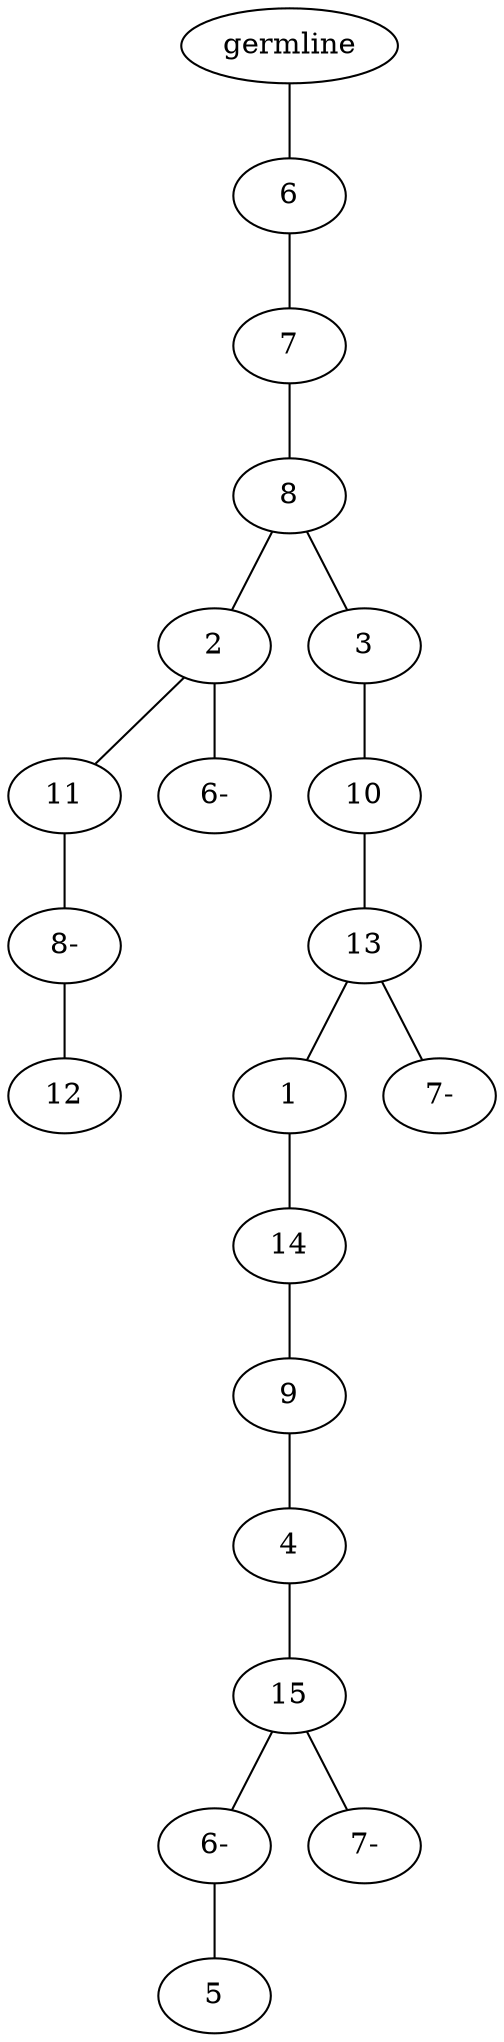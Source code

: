graph tree {
    "140365897899072" [label="germline"];
    "140365904247296" [label="6"];
    "140365897507120" [label="7"];
    "140365897508368" [label="8"];
    "140365897510240" [label="2"];
    "140365903511904" [label="11"];
    "140365903512000" [label="8-"];
    "140365903514688" [label="12"];
    "140365903511760" [label="6-"];
    "140365903512912" [label="3"];
    "140365903511856" [label="10"];
    "140365903514784" [label="13"];
    "140365903511712" [label="1"];
    "140365903514112" [label="14"];
    "140365902798960" [label="9"];
    "140365902801120" [label="4"];
    "140365902802128" [label="15"];
    "140365906065296" [label="6-"];
    "140365906065344" [label="5"];
    "140365906065104" [label="7-"];
    "140365903515312" [label="7-"];
    "140365897899072" -- "140365904247296";
    "140365904247296" -- "140365897507120";
    "140365897507120" -- "140365897508368";
    "140365897508368" -- "140365897510240";
    "140365897508368" -- "140365903512912";
    "140365897510240" -- "140365903511904";
    "140365897510240" -- "140365903511760";
    "140365903511904" -- "140365903512000";
    "140365903512000" -- "140365903514688";
    "140365903512912" -- "140365903511856";
    "140365903511856" -- "140365903514784";
    "140365903514784" -- "140365903511712";
    "140365903514784" -- "140365903515312";
    "140365903511712" -- "140365903514112";
    "140365903514112" -- "140365902798960";
    "140365902798960" -- "140365902801120";
    "140365902801120" -- "140365902802128";
    "140365902802128" -- "140365906065296";
    "140365902802128" -- "140365906065104";
    "140365906065296" -- "140365906065344";
}

